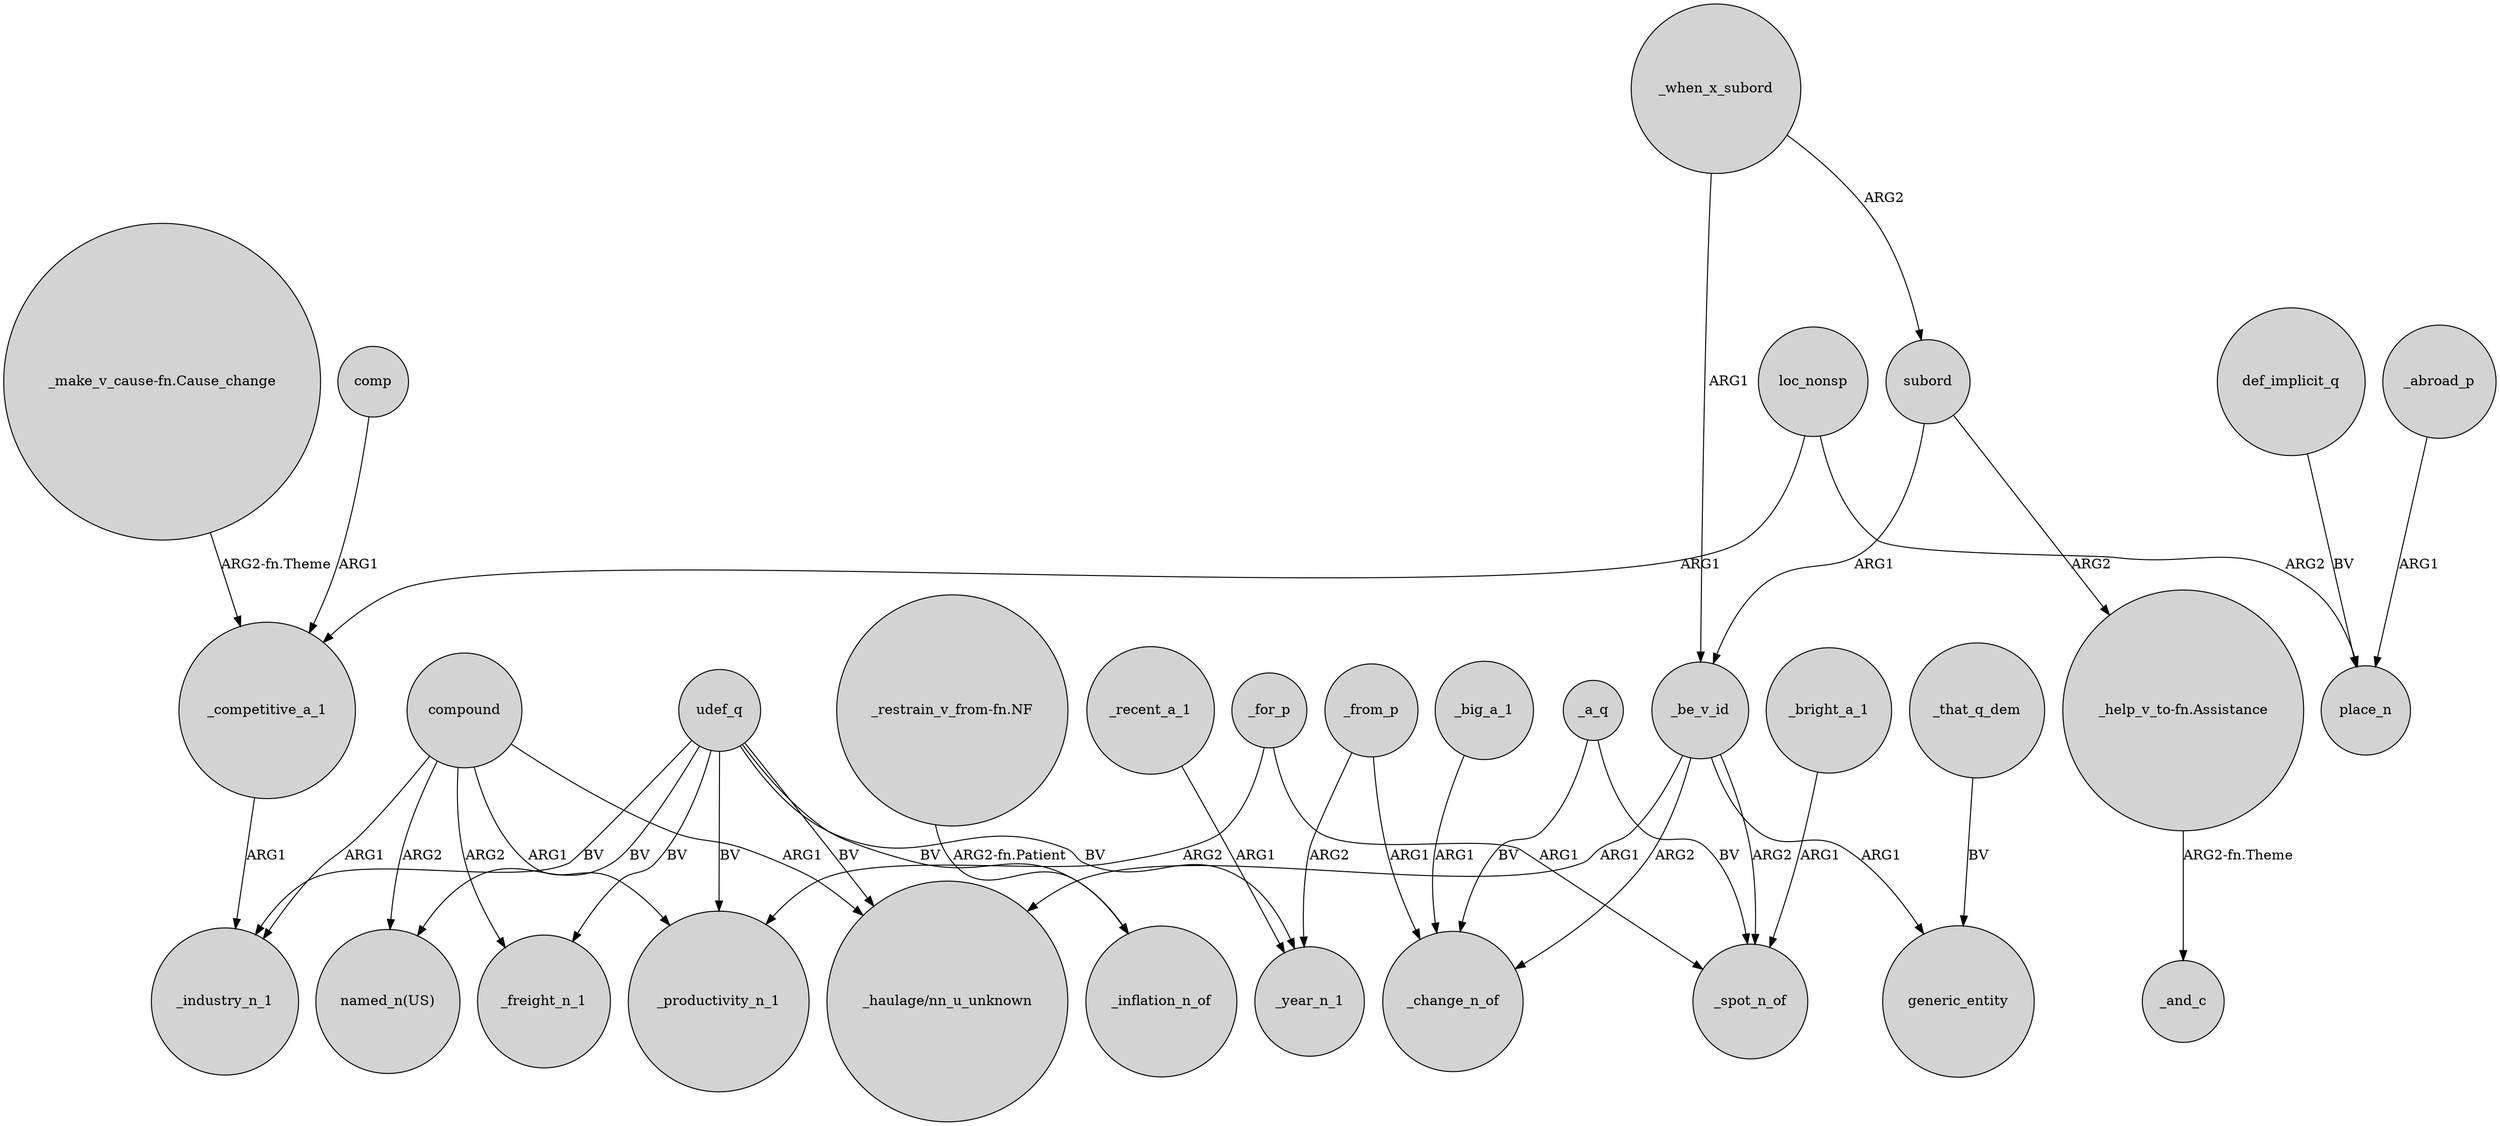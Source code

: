 digraph {
	node [shape=circle style=filled]
	compound -> _freight_n_1 [label=ARG2]
	udef_q -> "_haulage/nn_u_unknown" [label=BV]
	subord -> _be_v_id [label=ARG1]
	udef_q -> _inflation_n_of [label=BV]
	udef_q -> "named_n(US)" [label=BV]
	_that_q_dem -> generic_entity [label=BV]
	_when_x_subord -> subord [label=ARG2]
	compound -> _productivity_n_1 [label=ARG1]
	_for_p -> _productivity_n_1 [label=ARG2]
	"_make_v_cause-fn.Cause_change" -> _competitive_a_1 [label="ARG2-fn.Theme"]
	_big_a_1 -> _change_n_of [label=ARG1]
	compound -> _industry_n_1 [label=ARG1]
	_bright_a_1 -> _spot_n_of [label=ARG1]
	_be_v_id -> generic_entity [label=ARG1]
	_from_p -> _change_n_of [label=ARG1]
	def_implicit_q -> place_n [label=BV]
	_be_v_id -> _change_n_of [label=ARG2]
	compound -> "named_n(US)" [label=ARG2]
	_from_p -> _year_n_1 [label=ARG2]
	comp -> _competitive_a_1 [label=ARG1]
	"_help_v_to-fn.Assistance" -> _and_c [label="ARG2-fn.Theme"]
	"_restrain_v_from-fn.NF" -> _inflation_n_of [label="ARG2-fn.Patient"]
	udef_q -> _freight_n_1 [label=BV]
	_be_v_id -> _spot_n_of [label=ARG2]
	_for_p -> _spot_n_of [label=ARG1]
	_recent_a_1 -> _year_n_1 [label=ARG1]
	compound -> "_haulage/nn_u_unknown" [label=ARG1]
	_be_v_id -> "_haulage/nn_u_unknown" [label=ARG1]
	_a_q -> _spot_n_of [label=BV]
	udef_q -> _productivity_n_1 [label=BV]
	subord -> "_help_v_to-fn.Assistance" [label=ARG2]
	loc_nonsp -> place_n [label=ARG2]
	udef_q -> _year_n_1 [label=BV]
	_competitive_a_1 -> _industry_n_1 [label=ARG1]
	loc_nonsp -> _competitive_a_1 [label=ARG1]
	_when_x_subord -> _be_v_id [label=ARG1]
	_a_q -> _change_n_of [label=BV]
	_abroad_p -> place_n [label=ARG1]
	udef_q -> _industry_n_1 [label=BV]
}
